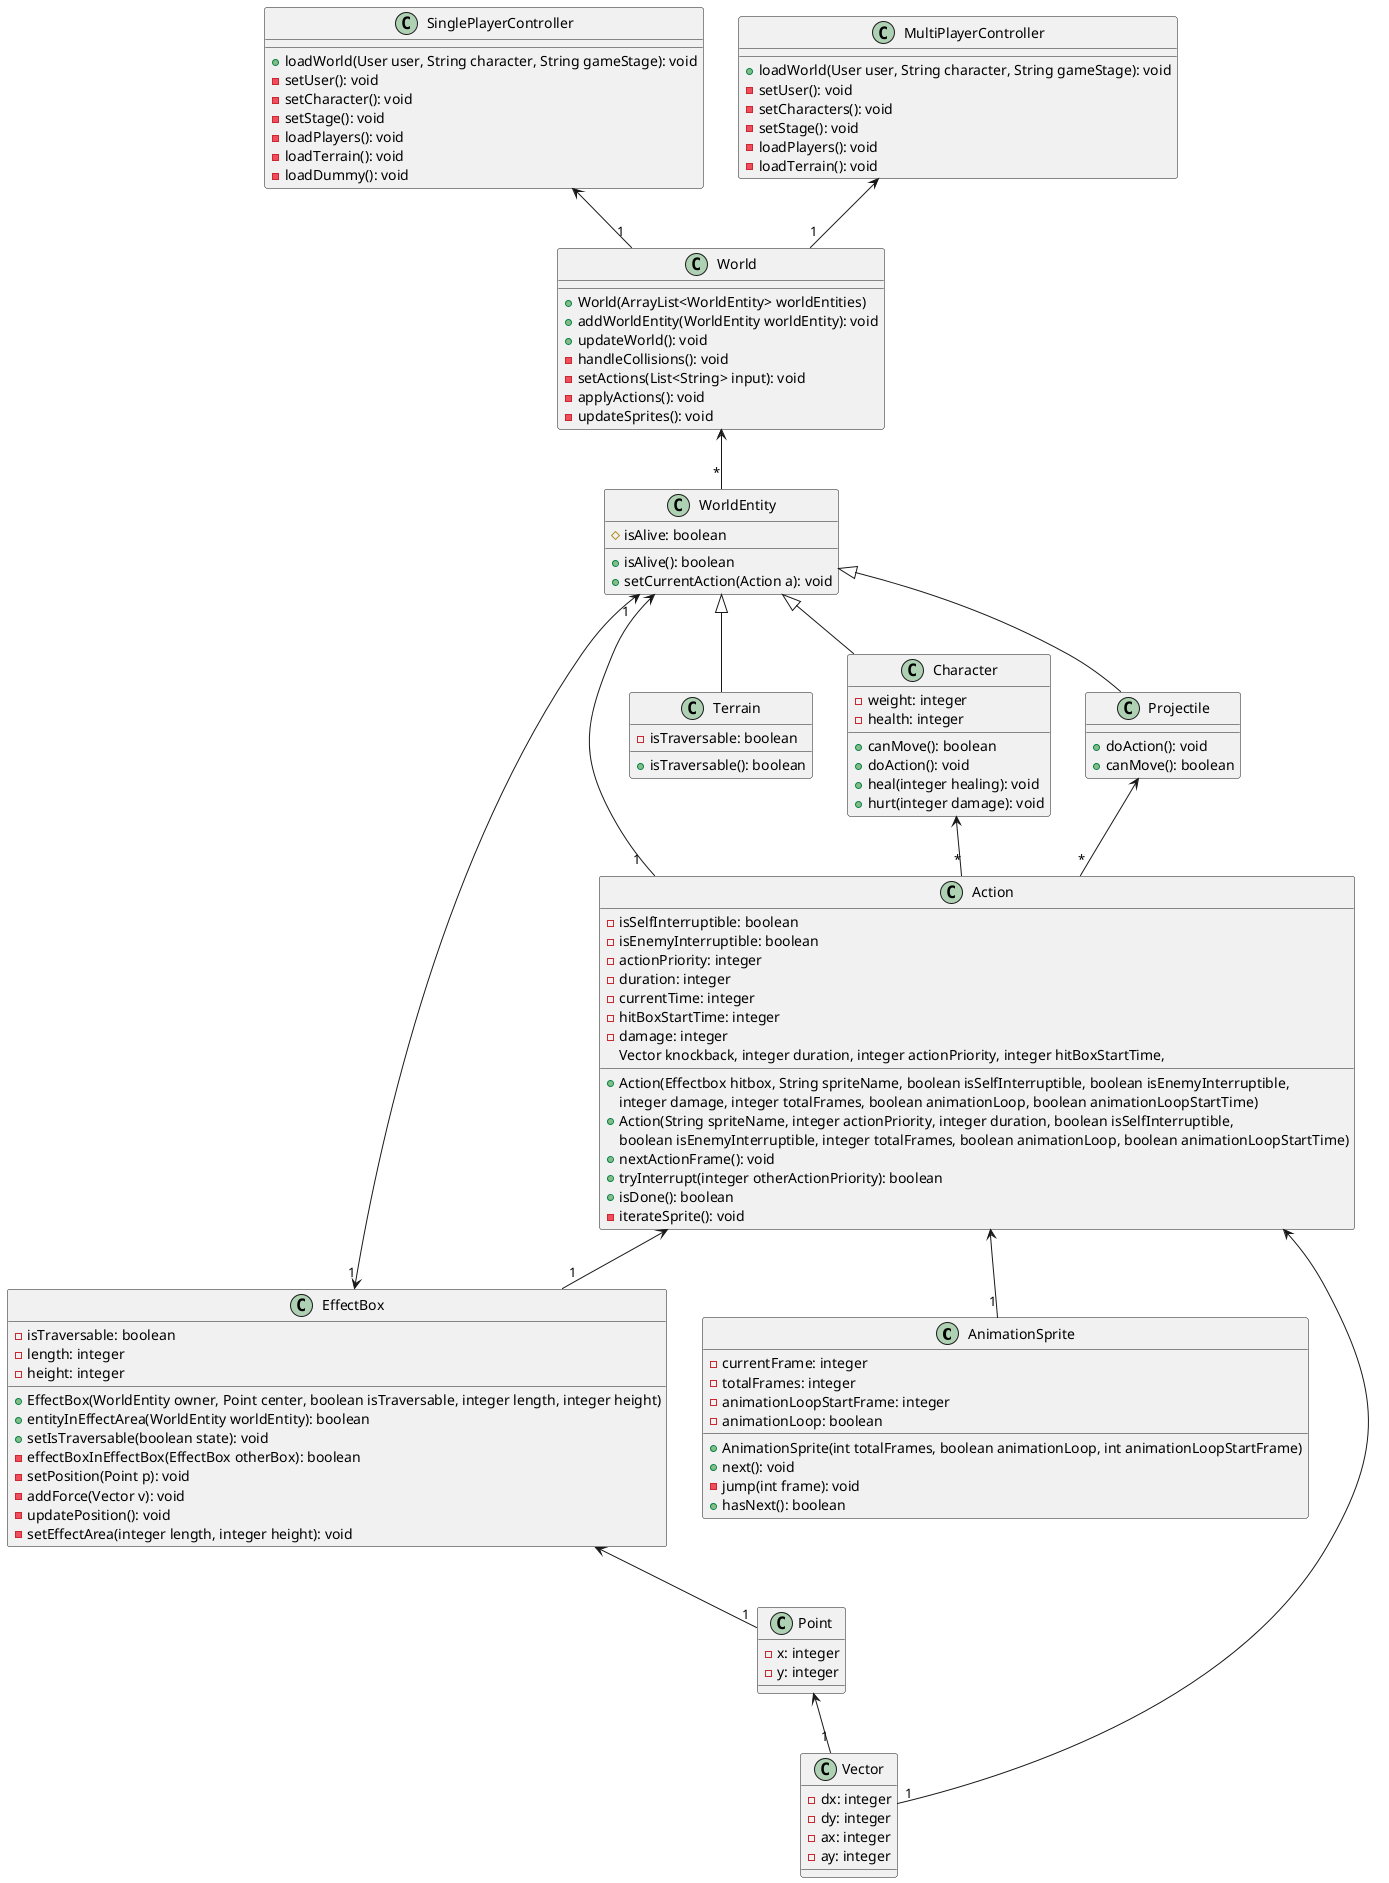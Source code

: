 @startuml GameplayClassDiagram

class AnimationSprite {
    - currentFrame: integer
    - totalFrames: integer
    - animationLoopStartFrame: integer
    - animationLoop: boolean
    + AnimationSprite(int totalFrames, boolean animationLoop, int animationLoopStartFrame)
    + next(): void
    - jump(int frame): void
    + hasNext(): boolean
}

class SinglePlayerController {
    '- world: World
    + loadWorld(User user, String character, String gameStage): void
    - setUser(): void
    - setCharacter(): void
    - setStage(): void
    - loadPlayers(): void
    - loadTerrain(): void
    - loadDummy(): void
}
'First draft
class MultiPlayerController {
    '- world: World
    + loadWorld(User user, String character, String gameStage): void
    - setUser(): void
    - setCharacters(): void
    - setStage(): void
    - loadPlayers(): void
    - loadTerrain(): void
}
'First iteration, done for now.
class World {
    '- worldEntities: ArrayList<WorldEntity>
    + World(ArrayList<WorldEntity> worldEntities)
    + addWorldEntity(WorldEntity worldEntity): void
    + updateWorld(): void
    - handleCollisions(): void
    - setActions(List<String> input): void
    - applyActions(): void
    - updateSprites(): void
}
'Work in progress, current draft, done for now.
class Action {
    '- hitBox: EffectBox
    '- sprites: AnimationSprite
    - isSelfInterruptible: boolean
    - isEnemyInterruptible: boolean
    - actionPriority: integer
    '- knockback: Vector
    - duration: integer
    - currentTime: integer
    - hitBoxStartTime: integer
    - damage: integer
    + Action(Effectbox hitbox, String spriteName, boolean isSelfInterruptible, boolean isEnemyInterruptible,
    Vector knockback, integer duration, integer actionPriority, integer hitBoxStartTime,
    integer damage, integer totalFrames, boolean animationLoop, boolean animationLoopStartTime)
    + Action(String spriteName, integer actionPriority, integer duration, boolean isSelfInterruptible,
    boolean isEnemyInterruptible, integer totalFrames, boolean animationLoop, boolean animationLoopStartTime)
    + nextActionFrame(): void
    + tryInterrupt(integer otherActionPriority): boolean
    + isDone(): boolean
    - iterateSprite(): void
}
'In progress, will depend on some other classes. Done for now.
class EffectBox {
    '- owner: WorldEntity
    '- center: Point
    - isTraversable: boolean
    - length: integer
    - height: integer
    + EffectBox(WorldEntity owner, Point center, boolean isTraversable, integer length, integer height)
    + entityInEffectArea(WorldEntity worldEntity): boolean
    + setIsTraversable(boolean state): void
    - effectBoxInEffectBox(EffectBox otherBox): boolean
    - setPosition(Point p): void
    - addForce(Vector v): void
    - updatePosition(): void
    - setEffectArea(integer length, integer height): void
}
'Not implemented yet, needs work.
class Vector {
    - dx: integer
    - dy: integer
    - ax: integer
    - ay: integer
}
'Not implemented yet, needs work.
class Point {
    - x: integer
    - y: integer
    '- speed: Vector
}
'Might need id. Deemed unnecessary for now.
class WorldEntity {
    '# hurtBox: EffectBox
    '# currentAction: Action
    # isAlive: boolean
    + isAlive(): boolean
    + setCurrentAction(Action a): void
}
'Done
class Terrain {
    - isTraversable: boolean
    + isTraversable(): boolean
}
'Done for now.
class Character {
    - weight: integer
    - health: integer
    '- actions: HashMap<String><Action>
    + canMove(): boolean
    + doAction(): void
    + heal(integer healing): void
    + hurt(integer damage): void
}
'Unsure about implementation, first draft.
class Projectile {
    '- actions: HashMap<String><Action>
    + doAction(): void
    + canMove(): boolean
}
'ActionLoader class?

SinglePlayerController <-- "1" World
MultiPlayerController <-- "1" World
World <-- "*" WorldEntity
Action <-- "1" EffectBox
Action <-- "1" Vector
Action <-- "1" AnimationSprite
EffectBox <-- "1" Point
Point <-- "1" Vector
WorldEntity "1" <--> "1" EffectBox
WorldEntity <-- "1" Action
Character <-- "*" Action
Projectile <-- "*" Action
WorldEntity <|-- Character
WorldEntity <|-- Projectile
WorldEntity <|-- Terrain

@enduml
